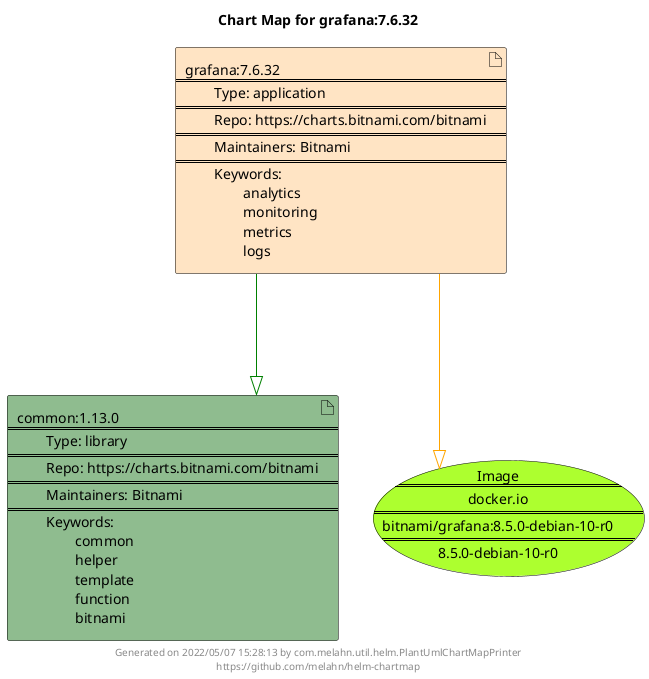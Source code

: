 @startuml
skinparam linetype ortho
skinparam backgroundColor white
skinparam usecaseBorderColor black
skinparam usecaseArrowColor LightSlateGray
skinparam artifactBorderColor black
skinparam artifactArrowColor LightSlateGray

title Chart Map for grafana:7.6.32

'There are 2 referenced Helm Charts
artifact "common:1.13.0\n====\n\tType: library\n====\n\tRepo: https://charts.bitnami.com/bitnami\n====\n\tMaintainers: Bitnami\n====\n\tKeywords: \n\t\tcommon\n\t\thelper\n\t\ttemplate\n\t\tfunction\n\t\tbitnami" as common_1_13_0 #DarkSeaGreen
artifact "grafana:7.6.32\n====\n\tType: application\n====\n\tRepo: https://charts.bitnami.com/bitnami\n====\n\tMaintainers: Bitnami\n====\n\tKeywords: \n\t\tanalytics\n\t\tmonitoring\n\t\tmetrics\n\t\tlogs" as grafana_7_6_32 #Bisque

'There is one referenced Docker Image
usecase "Image\n====\ndocker.io\n====\nbitnami/grafana:8.5.0-debian-10-r0\n====\n8.5.0-debian-10-r0" as docker_io_bitnami_grafana_8_5_0_debian_10_r0 #GreenYellow

'Chart Dependencies
grafana_7_6_32--[#green]-|>common_1_13_0
grafana_7_6_32--[#orange]-|>docker_io_bitnami_grafana_8_5_0_debian_10_r0

center footer Generated on 2022/05/07 15:28:13 by com.melahn.util.helm.PlantUmlChartMapPrinter\nhttps://github.com/melahn/helm-chartmap
@enduml
